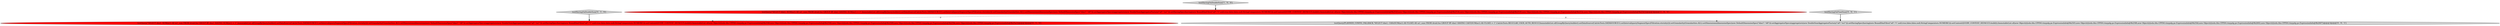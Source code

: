 digraph {
2 [style = filled, label = "testHavingOnDoubleSum['0', '1', '0']", fillcolor = lightgray, shape = diamond image = "AAA0AAABBB2BBB"];
5 [style = filled, label = "testHavingOnFloatSum['0', '0', '1']", fillcolor = lightgray, shape = diamond image = "AAA0AAABBB3BBB"];
3 [style = filled, label = "testQuery(\"SELECT dim1, SUM(m1) AS m1_sum FROM druid.foo GROUP BY dim1 HAVING SUM(m1) > 1\",ImmutableList.of(GroupByQuery.builder().setDataSource(CalciteTests.DATASOURCE1).setInterval(querySegmentSpec(Filtration.eternity())).setGranularity(Granularities.ALL).setDimensions(dimensions(new DefaultDimensionSpec(\"dim1\",\"d0\"))).setAggregatorSpecs(aggregators(new DoubleSumAggregatorFactory(\"a0\",\"m1\"))).setHavingSpec(having(new BoundDimFilter(\"a0\",\"1\",null,true,false,false,null,StringComparators.NUMERIC))).setContext(QUERY_CONTEXT_DEFAULT).build()),ImmutableList.of(new Object((((edu.fdu.CPPDG.tinypdg.pe.ExpressionInfo@9b258f,new Object((((edu.fdu.CPPDG.tinypdg.pe.ExpressionInfo@9b2594,new Object((((edu.fdu.CPPDG.tinypdg.pe.ExpressionInfo@9b2599,new Object((((edu.fdu.CPPDG.tinypdg.pe.ExpressionInfo@9b259e,new Object((((edu.fdu.CPPDG.tinypdg.pe.ExpressionInfo@9b25a3))@@@3@@@['0', '1', '0']", fillcolor = red, shape = ellipse image = "AAA1AAABBB2BBB"];
4 [style = filled, label = "testQuery(PLANNER_CONFIG_FALLBACK,\"SELECT dim1, CASt(SUM(m1) AS FLOAT) AS m1_sum FROM druid.foo GROUP BY dim1 HAVING CAST(SUM(m1) AS FLOAT) > 1\",CalciteTests.REGULAR_USER_AUTH_RESULT,ImmutableList.of(GroupByQuery.builder().setDataSource(CalciteTests.DATASOURCE1).setInterval(querySegmentSpec(Filtration.eternity())).setGranularity(Granularities.ALL).setDimensions(dimensionSpec(new DefaultDimensionSpec(\"dim1\",\"d0\"))).setAggregatorSpecs(aggregators(new DoubleSumAggregatorFactory(\"a0\",\"m1\"))).setHavingSpec(having(new BoundDimFilter(\"a0\",\"1\",null,true,false,false,null,StringComparators.NUMERIC))).setContext(QUERY_CONTEXT_DEFAULT).build()),ImmutableList.of(new Object((((edu.fdu.CPPDG.tinypdg.pe.ExpressionInfo@9b25f3,new Object((((edu.fdu.CPPDG.tinypdg.pe.ExpressionInfo@9b25f8,new Object((((edu.fdu.CPPDG.tinypdg.pe.ExpressionInfo@9b25fd,new Object((((edu.fdu.CPPDG.tinypdg.pe.ExpressionInfo@9b2602,new Object((((edu.fdu.CPPDG.tinypdg.pe.ExpressionInfo@9b2607))@@@3@@@['0', '0', '1']", fillcolor = lightgray, shape = ellipse image = "AAA0AAABBB3BBB"];
1 [style = filled, label = "testHavingOnDoubleSum['1', '0', '0']", fillcolor = lightgray, shape = diamond image = "AAA0AAABBB1BBB"];
0 [style = filled, label = "testQuery(\"SELECT dim1, SUM(m1) AS m1_sum FROM druid.foo GROUP BY dim1 HAVING SUM(m1) > 1\",ImmutableList.of(GroupByQuery.builder().setDataSource(CalciteTests.DATASOURCE1).setInterval(querySegmentSpec(Filtration.eternity())).setGranularity(Granularities.ALL).setDimensions(dimensionSpec(new DefaultDimensionSpec(\"dim1\",\"d0\"))).setAggregatorSpecs(aggregators(new DoubleSumAggregatorFactory(\"a0\",\"m1\"))).setHavingSpec(having(new BoundDimFilter(\"a0\",\"1\",null,true,false,false,null,StringComparators.NUMERIC))).setContext(QUERY_CONTEXT_DEFAULT).build()),ImmutableList.of(new Object((((edu.fdu.CPPDG.tinypdg.pe.ExpressionInfo@9b252f,new Object((((edu.fdu.CPPDG.tinypdg.pe.ExpressionInfo@9b2534,new Object((((edu.fdu.CPPDG.tinypdg.pe.ExpressionInfo@9b2539,new Object((((edu.fdu.CPPDG.tinypdg.pe.ExpressionInfo@9b253e,new Object((((edu.fdu.CPPDG.tinypdg.pe.ExpressionInfo@9b2543))@@@3@@@['1', '0', '0']", fillcolor = red, shape = ellipse image = "AAA1AAABBB1BBB"];
0->4 [style = dashed, label="0"];
0->3 [style = dashed, label="0"];
1->0 [style = bold, label=""];
5->4 [style = bold, label=""];
2->3 [style = bold, label=""];
}
